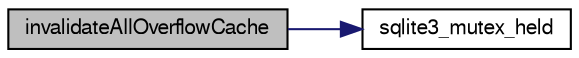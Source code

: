 digraph "invalidateAllOverflowCache"
{
  edge [fontname="FreeSans",fontsize="10",labelfontname="FreeSans",labelfontsize="10"];
  node [fontname="FreeSans",fontsize="10",shape=record];
  rankdir="LR";
  Node142898 [label="invalidateAllOverflowCache",height=0.2,width=0.4,color="black", fillcolor="grey75", style="filled", fontcolor="black"];
  Node142898 -> Node142899 [color="midnightblue",fontsize="10",style="solid",fontname="FreeSans"];
  Node142899 [label="sqlite3_mutex_held",height=0.2,width=0.4,color="black", fillcolor="white", style="filled",URL="$sqlite3_8c.html#acf77da68932b6bc163c5e68547ecc3e7"];
}

